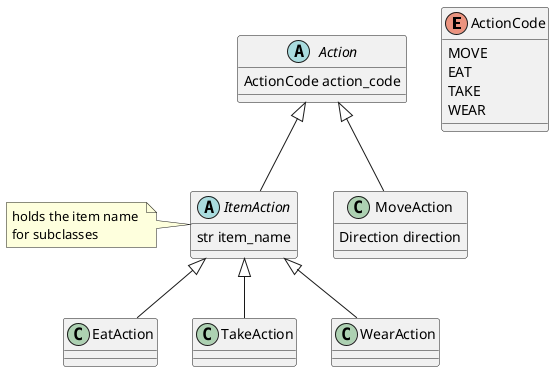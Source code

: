 

@startuml

enum ActionCode {
    MOVE
    EAT
    TAKE
    WEAR
}

abstract class Action {
    ActionCode action_code
}

class MoveAction {
     Direction direction
}

class EatAction {

}

class TakeAction {

}

class WearAction {

}

abstract class ItemAction {
    str item_name 
}

note left of ItemAction 
    holds the item name 
    for subclasses
end note

Action <|-- MoveAction
ItemAction <|-- TakeAction
ItemAction <|-- EatAction
ItemAction <|-- WearAction
Action <|-- ItemAction


@enduml